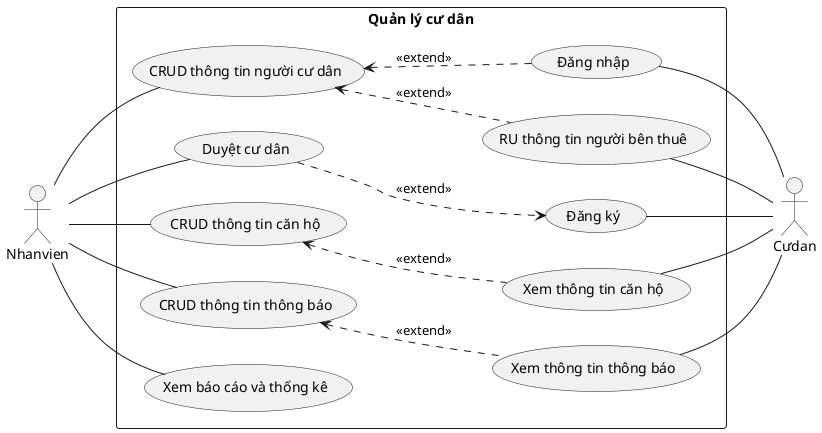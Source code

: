 @startuml
left to right direction

actor Nhanvien as C
actor Cưdan as S
rectangle "Quản lý cư dân" {
  usecase (CRUD thông tin người cư dân) as UC1
  usecase (Duyệt cư dân) as UC10
  usecase (CRUD thông tin căn hộ) as UC2
  usecase (CRUD thông tin thông báo) as UC3
  usecase (Xem báo cáo và thống kê) as UC4
  usecase "Đăng nhập" as UC5
  usecase "RU thông tin người bên thuê" as UC6
  usecase "Đăng ký" as UC11
  usecase "Xem thông tin căn hộ" as UC7
  usecase "Xem thông tin thông báo" as UC8
  
}

C -- UC1
C -- UC2
C -- UC3
C -- UC4
C -- UC10
UC5 -- S
UC6 -- S
UC7 -- S
UC8 -- S
UC11 -- S
UC1 <.. UC5 :<<extend>>
UC1 <.. UC6: <<extend>>
UC2 <.. UC7 :<<extend>>
UC3 <.. UC8: <<extend>>
UC10 ..> UC11: <<extend>>

@enduml
